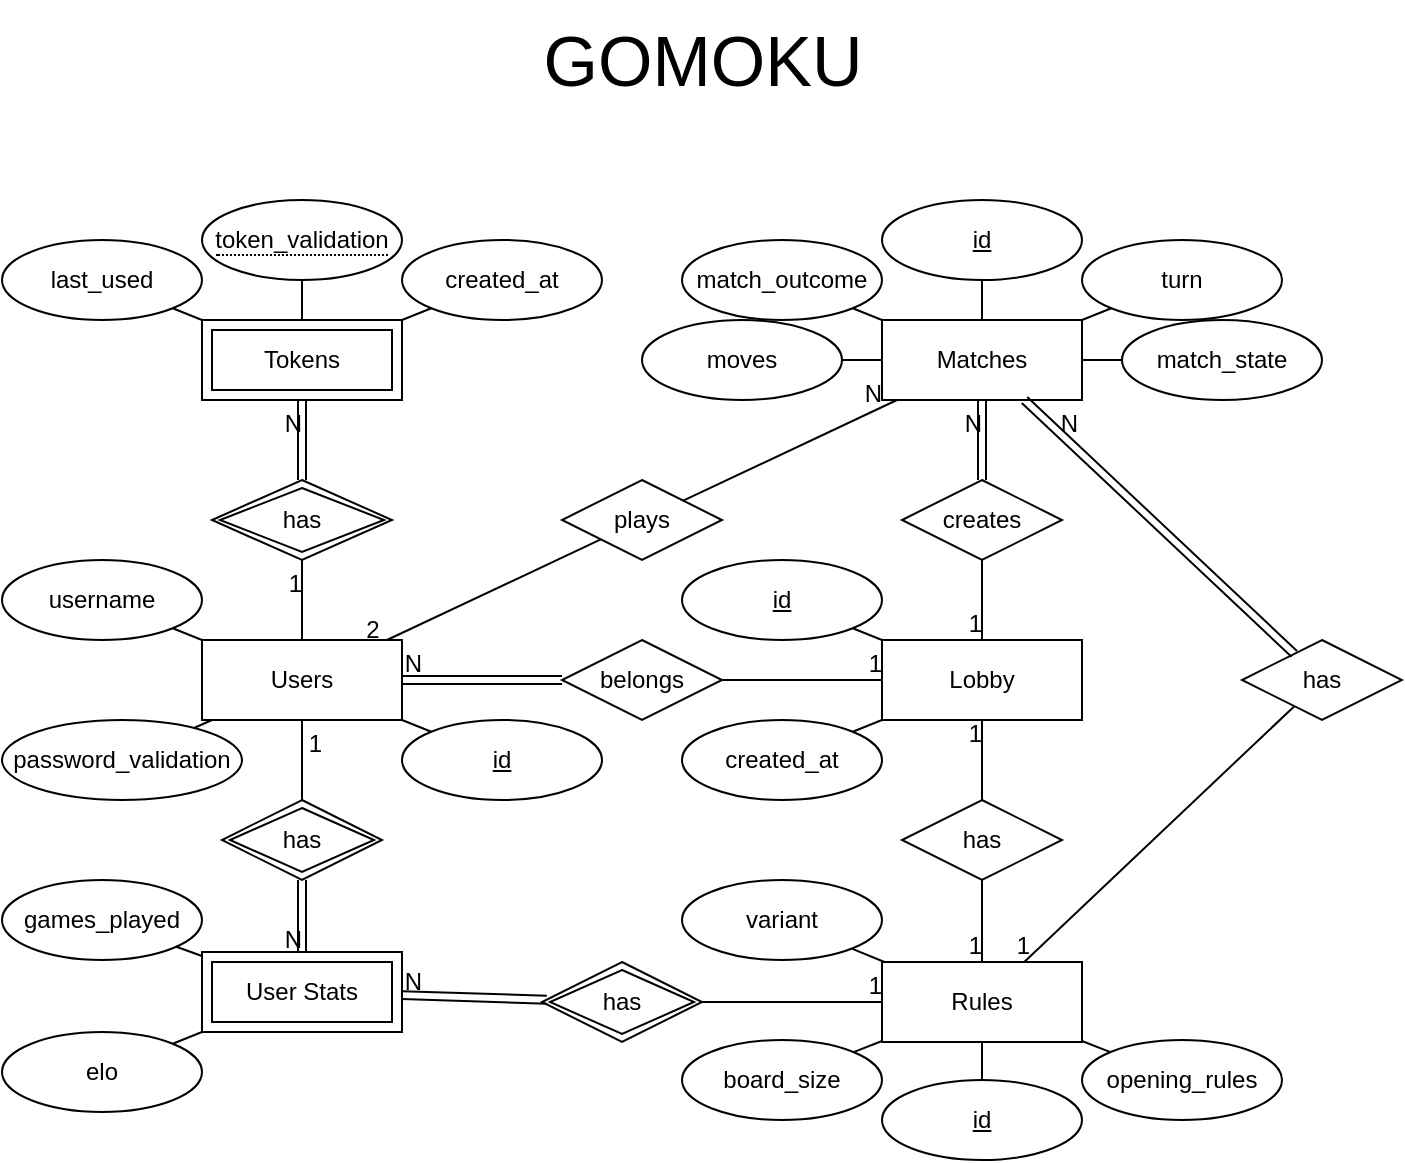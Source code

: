 <mxfile version="22.0.2" type="device" pages="2">
  <diagram name="diagram wo res" id="w9ihNUBb9Rjg-Ea71THt">
    <mxGraphModel dx="1418" dy="820" grid="1" gridSize="10" guides="1" tooltips="1" connect="1" arrows="1" fold="1" page="0" pageScale="1" pageWidth="827" pageHeight="1169" math="0" shadow="0">
      <root>
        <mxCell id="0" />
        <mxCell id="1" parent="0" />
        <mxCell id="57" value="GOMOKU" style="text;html=1;align=center;verticalAlign=middle;resizable=0;points=[];autosize=1;strokeColor=none;fillColor=none;fontSize=35;" parent="1" vertex="1">
          <mxGeometry x="390" y="150" width="180" height="60" as="geometry" />
        </mxCell>
        <mxCell id="85foAQPsOc1jnedpBErE-345" value="" style="group" parent="1" vertex="1" connectable="0">
          <mxGeometry x="130" y="250" width="700" height="480" as="geometry" />
        </mxCell>
        <mxCell id="yqkwtP5y6iGvj30xNfCS-2" value="Users" style="whiteSpace=wrap;html=1;align=center;container=0;" parent="85foAQPsOc1jnedpBErE-345" vertex="1">
          <mxGeometry x="100" y="220" width="100" height="40" as="geometry" />
        </mxCell>
        <mxCell id="yqkwtP5y6iGvj30xNfCS-3" value="username" style="ellipse;whiteSpace=wrap;html=1;align=center;container=0;" parent="85foAQPsOc1jnedpBErE-345" vertex="1">
          <mxGeometry y="180" width="100" height="40" as="geometry" />
        </mxCell>
        <mxCell id="yqkwtP5y6iGvj30xNfCS-4" value="id" style="ellipse;whiteSpace=wrap;html=1;align=center;fontStyle=4;container=0;" parent="85foAQPsOc1jnedpBErE-345" vertex="1">
          <mxGeometry x="200" y="260" width="100" height="40" as="geometry" />
        </mxCell>
        <mxCell id="yqkwtP5y6iGvj30xNfCS-15" value="" style="endArrow=none;html=1;rounded=0;" parent="85foAQPsOc1jnedpBErE-345" source="yqkwtP5y6iGvj30xNfCS-4" target="yqkwtP5y6iGvj30xNfCS-2" edge="1">
          <mxGeometry relative="1" as="geometry">
            <mxPoint x="-81" y="440" as="sourcePoint" />
            <mxPoint x="79" y="440" as="targetPoint" />
          </mxGeometry>
        </mxCell>
        <mxCell id="yqkwtP5y6iGvj30xNfCS-16" value="" style="endArrow=none;html=1;rounded=0;" parent="85foAQPsOc1jnedpBErE-345" source="yqkwtP5y6iGvj30xNfCS-3" target="yqkwtP5y6iGvj30xNfCS-2" edge="1">
          <mxGeometry relative="1" as="geometry">
            <mxPoint x="-81" y="440" as="sourcePoint" />
            <mxPoint x="79" y="440" as="targetPoint" />
          </mxGeometry>
        </mxCell>
        <mxCell id="yqkwtP5y6iGvj30xNfCS-19" value="elo" style="ellipse;whiteSpace=wrap;html=1;align=center;container=0;" parent="85foAQPsOc1jnedpBErE-345" vertex="1">
          <mxGeometry y="416" width="100" height="40" as="geometry" />
        </mxCell>
        <mxCell id="yqkwtP5y6iGvj30xNfCS-31" value="password_validation" style="ellipse;whiteSpace=wrap;html=1;align=center;container=0;" parent="85foAQPsOc1jnedpBErE-345" vertex="1">
          <mxGeometry y="260" width="120" height="40" as="geometry" />
        </mxCell>
        <mxCell id="4" value="match_outcome" style="ellipse;whiteSpace=wrap;html=1;align=center;container=0;" parent="85foAQPsOc1jnedpBErE-345" vertex="1">
          <mxGeometry x="340" y="20" width="100" height="40" as="geometry" />
        </mxCell>
        <mxCell id="5" value="" style="endArrow=none;html=1;rounded=0;" parent="85foAQPsOc1jnedpBErE-345" source="287" target="4" edge="1">
          <mxGeometry relative="1" as="geometry">
            <mxPoint x="440" y="60" as="sourcePoint" />
            <mxPoint x="597.5" y="395" as="targetPoint" />
          </mxGeometry>
        </mxCell>
        <mxCell id="19" value="created_at" style="ellipse;whiteSpace=wrap;html=1;align=center;container=0;" parent="85foAQPsOc1jnedpBErE-345" vertex="1">
          <mxGeometry x="200" y="20" width="100" height="40" as="geometry" />
        </mxCell>
        <mxCell id="20" value="last_used" style="ellipse;whiteSpace=wrap;html=1;align=center;container=0;" parent="85foAQPsOc1jnedpBErE-345" vertex="1">
          <mxGeometry y="20" width="100" height="40" as="geometry" />
        </mxCell>
        <mxCell id="21" value="" style="endArrow=none;html=1;rounded=0;" parent="85foAQPsOc1jnedpBErE-345" source="39" target="20" edge="1">
          <mxGeometry relative="1" as="geometry">
            <mxPoint x="-181.0" y="360.0" as="sourcePoint" />
            <mxPoint x="-1" y="290" as="targetPoint" />
          </mxGeometry>
        </mxCell>
        <mxCell id="22" value="" style="endArrow=none;html=1;rounded=0;" parent="85foAQPsOc1jnedpBErE-345" source="39" target="19" edge="1">
          <mxGeometry relative="1" as="geometry">
            <mxPoint x="-211.046" y="360.0" as="sourcePoint" />
            <mxPoint x="-1" y="290" as="targetPoint" />
          </mxGeometry>
        </mxCell>
        <mxCell id="38" value="has" style="shape=rhombus;double=1;perimeter=rhombusPerimeter;whiteSpace=wrap;html=1;align=center;container=0;" parent="85foAQPsOc1jnedpBErE-345" vertex="1">
          <mxGeometry x="105" y="140" width="90" height="40" as="geometry" />
        </mxCell>
        <mxCell id="39" value="Tokens" style="shape=ext;margin=3;double=1;whiteSpace=wrap;html=1;align=center;container=0;" parent="85foAQPsOc1jnedpBErE-345" vertex="1">
          <mxGeometry x="100" y="60" width="100" height="40" as="geometry" />
        </mxCell>
        <mxCell id="44" value="" style="endArrow=none;html=1;rounded=0;" parent="85foAQPsOc1jnedpBErE-345" source="38" target="yqkwtP5y6iGvj30xNfCS-2" edge="1">
          <mxGeometry relative="1" as="geometry">
            <mxPoint x="-261" y="310" as="sourcePoint" />
            <mxPoint x="-101" y="310" as="targetPoint" />
          </mxGeometry>
        </mxCell>
        <mxCell id="45" value="1" style="resizable=0;html=1;align=right;verticalAlign=bottom;container=0;" parent="44" connectable="0" vertex="1">
          <mxGeometry relative="1" as="geometry">
            <mxPoint as="offset" />
          </mxGeometry>
        </mxCell>
        <mxCell id="77" value="" style="endArrow=none;html=1;rounded=0;" parent="85foAQPsOc1jnedpBErE-345" source="yqkwtP5y6iGvj30xNfCS-19" target="178" edge="1">
          <mxGeometry width="50" height="50" relative="1" as="geometry">
            <mxPoint x="-30" y="470" as="sourcePoint" />
            <mxPoint x="20" y="420" as="targetPoint" />
          </mxGeometry>
        </mxCell>
        <mxCell id="101" value="turn" style="ellipse;whiteSpace=wrap;html=1;align=center;container=0;" parent="85foAQPsOc1jnedpBErE-345" vertex="1">
          <mxGeometry x="540" y="20" width="100" height="40" as="geometry" />
        </mxCell>
        <mxCell id="102" value="" style="endArrow=none;html=1;rounded=0;" parent="85foAQPsOc1jnedpBErE-345" source="287" target="101" edge="1">
          <mxGeometry relative="1" as="geometry">
            <mxPoint x="540" y="60" as="sourcePoint" />
            <mxPoint x="627.5" y="175" as="targetPoint" />
          </mxGeometry>
        </mxCell>
        <mxCell id="123" value="" style="shape=link;html=1;rounded=0;" parent="85foAQPsOc1jnedpBErE-345" source="38" target="39" edge="1">
          <mxGeometry relative="1" as="geometry">
            <mxPoint x="-10" y="280" as="sourcePoint" />
            <mxPoint x="150" y="280" as="targetPoint" />
          </mxGeometry>
        </mxCell>
        <mxCell id="124" value="N" style="resizable=0;html=1;align=right;verticalAlign=bottom;container=0;" parent="123" connectable="0" vertex="1">
          <mxGeometry relative="1" as="geometry">
            <mxPoint as="offset" />
          </mxGeometry>
        </mxCell>
        <mxCell id="130" value="Rules" style="whiteSpace=wrap;html=1;align=center;container=0;" parent="85foAQPsOc1jnedpBErE-345" vertex="1">
          <mxGeometry x="440" y="381" width="100" height="40" as="geometry" />
        </mxCell>
        <mxCell id="161" value="board_size" style="ellipse;whiteSpace=wrap;html=1;align=center;container=0;" parent="85foAQPsOc1jnedpBErE-345" vertex="1">
          <mxGeometry x="340" y="420" width="100" height="40" as="geometry" />
        </mxCell>
        <mxCell id="116" value="" style="endArrow=none;html=1;rounded=0;" parent="85foAQPsOc1jnedpBErE-345" source="130" target="161" edge="1">
          <mxGeometry relative="1" as="geometry">
            <mxPoint x="717.5" y="254.924" as="sourcePoint" />
            <mxPoint x="830.0" y="205.0" as="targetPoint" />
          </mxGeometry>
        </mxCell>
        <mxCell id="162" value="opening_rules" style="ellipse;whiteSpace=wrap;html=1;align=center;container=0;" parent="85foAQPsOc1jnedpBErE-345" vertex="1">
          <mxGeometry x="540" y="420" width="100" height="40" as="geometry" />
        </mxCell>
        <mxCell id="108" value="" style="endArrow=none;html=1;rounded=0;" parent="85foAQPsOc1jnedpBErE-345" source="130" target="162" edge="1">
          <mxGeometry relative="1" as="geometry">
            <mxPoint x="767.5" y="255.0" as="sourcePoint" />
            <mxPoint x="830.0" y="285.0" as="targetPoint" />
          </mxGeometry>
        </mxCell>
        <mxCell id="163" value="variant" style="ellipse;whiteSpace=wrap;html=1;align=center;container=0;" parent="85foAQPsOc1jnedpBErE-345" vertex="1">
          <mxGeometry x="340" y="340" width="100" height="40" as="geometry" />
        </mxCell>
        <mxCell id="119" value="" style="endArrow=none;html=1;rounded=0;" parent="85foAQPsOc1jnedpBErE-345" source="130" target="163" edge="1">
          <mxGeometry relative="1" as="geometry">
            <mxPoint x="817.5" y="255.0" as="sourcePoint" />
            <mxPoint x="900.0" y="245.0" as="targetPoint" />
          </mxGeometry>
        </mxCell>
        <mxCell id="177" value="&lt;span style=&quot;border-bottom: 1px dotted&quot;&gt;token_validation&lt;/span&gt;" style="ellipse;whiteSpace=wrap;html=1;align=center;container=0;" parent="85foAQPsOc1jnedpBErE-345" vertex="1">
          <mxGeometry x="100" width="100" height="40" as="geometry" />
        </mxCell>
        <mxCell id="yqkwtP5y6iGvj30xNfCS-44" value="" style="endArrow=none;html=1;rounded=0;" parent="85foAQPsOc1jnedpBErE-345" source="39" target="177" edge="1">
          <mxGeometry relative="1" as="geometry">
            <mxPoint x="-231.0" y="340.0" as="sourcePoint" />
            <mxPoint x="-250.0" y="400.0" as="targetPoint" />
          </mxGeometry>
        </mxCell>
        <mxCell id="178" value="User Stats" style="shape=ext;margin=3;double=1;whiteSpace=wrap;html=1;align=center;container=0;" parent="85foAQPsOc1jnedpBErE-345" vertex="1">
          <mxGeometry x="100" y="376" width="100" height="40" as="geometry" />
        </mxCell>
        <mxCell id="184" value="has" style="shape=rhombus;double=1;perimeter=rhombusPerimeter;whiteSpace=wrap;html=1;align=center;container=0;" parent="85foAQPsOc1jnedpBErE-345" vertex="1">
          <mxGeometry x="270" y="381" width="80" height="40" as="geometry" />
        </mxCell>
        <mxCell id="186" value="has" style="shape=rhombus;double=1;perimeter=rhombusPerimeter;whiteSpace=wrap;html=1;align=center;container=0;" parent="85foAQPsOc1jnedpBErE-345" vertex="1">
          <mxGeometry x="110" y="300" width="80" height="40" as="geometry" />
        </mxCell>
        <mxCell id="187" value="" style="endArrow=none;html=1;rounded=0;" parent="85foAQPsOc1jnedpBErE-345" source="186" target="yqkwtP5y6iGvj30xNfCS-2" edge="1">
          <mxGeometry relative="1" as="geometry">
            <mxPoint x="150" y="195" as="sourcePoint" />
            <mxPoint x="310" y="195" as="targetPoint" />
          </mxGeometry>
        </mxCell>
        <mxCell id="188" value="1" style="resizable=0;html=1;align=right;verticalAlign=bottom;container=0;" parent="187" connectable="0" vertex="1">
          <mxGeometry relative="1" as="geometry">
            <mxPoint x="10" as="offset" />
          </mxGeometry>
        </mxCell>
        <mxCell id="189" value="" style="shape=link;html=1;rounded=0;" parent="85foAQPsOc1jnedpBErE-345" source="186" target="178" edge="1">
          <mxGeometry relative="1" as="geometry">
            <mxPoint x="150" y="195" as="sourcePoint" />
            <mxPoint x="310" y="195" as="targetPoint" />
          </mxGeometry>
        </mxCell>
        <mxCell id="190" value="N" style="resizable=0;html=1;align=right;verticalAlign=bottom;container=0;" parent="189" connectable="0" vertex="1">
          <mxGeometry relative="1" as="geometry">
            <mxPoint y="20" as="offset" />
          </mxGeometry>
        </mxCell>
        <mxCell id="194" value="" style="endArrow=none;html=1;rounded=0;" parent="85foAQPsOc1jnedpBErE-345" source="288" target="130" edge="1">
          <mxGeometry relative="1" as="geometry">
            <mxPoint x="490" y="180" as="sourcePoint" />
            <mxPoint x="310" y="175" as="targetPoint" />
          </mxGeometry>
        </mxCell>
        <mxCell id="195" value="1" style="resizable=0;html=1;align=right;verticalAlign=bottom;container=0;" parent="194" connectable="0" vertex="1">
          <mxGeometry relative="1" as="geometry">
            <mxPoint x="-64" y="64" as="offset" />
          </mxGeometry>
        </mxCell>
        <mxCell id="127" value="" style="endArrow=none;html=1;rounded=0;" parent="85foAQPsOc1jnedpBErE-345" source="184" target="130" edge="1">
          <mxGeometry relative="1" as="geometry">
            <mxPoint x="700" y="245.0" as="sourcePoint" />
            <mxPoint x="487.5" y="345.0" as="targetPoint" />
          </mxGeometry>
        </mxCell>
        <mxCell id="128" value="1" style="resizable=0;html=1;align=right;verticalAlign=bottom;container=0;" parent="127" connectable="0" vertex="1">
          <mxGeometry relative="1" as="geometry">
            <mxPoint x="45" as="offset" />
          </mxGeometry>
        </mxCell>
        <mxCell id="207" value="" style="shape=link;html=1;rounded=0;" parent="85foAQPsOc1jnedpBErE-345" source="184" target="178" edge="1">
          <mxGeometry relative="1" as="geometry">
            <mxPoint x="310" y="410" as="sourcePoint" />
            <mxPoint x="170" y="545" as="targetPoint" />
          </mxGeometry>
        </mxCell>
        <mxCell id="208" value="N" style="resizable=0;html=1;align=right;verticalAlign=bottom;container=0;" parent="207" connectable="0" vertex="1">
          <mxGeometry relative="1" as="geometry">
            <mxPoint x="-26" y="1" as="offset" />
          </mxGeometry>
        </mxCell>
        <mxCell id="209" value="id" style="ellipse;whiteSpace=wrap;html=1;align=center;fontStyle=4;container=0;" parent="85foAQPsOc1jnedpBErE-345" vertex="1">
          <mxGeometry x="440" y="440" width="100" height="40" as="geometry" />
        </mxCell>
        <mxCell id="210" value="" style="endArrow=none;html=1;rounded=0;" parent="85foAQPsOc1jnedpBErE-345" source="130" target="209" edge="1">
          <mxGeometry relative="1" as="geometry">
            <mxPoint x="120" y="165" as="sourcePoint" />
            <mxPoint x="280" y="165" as="targetPoint" />
          </mxGeometry>
        </mxCell>
        <mxCell id="242" value="match_state" style="ellipse;whiteSpace=wrap;html=1;align=center;container=0;" parent="85foAQPsOc1jnedpBErE-345" vertex="1">
          <mxGeometry x="560" y="60" width="100" height="40" as="geometry" />
        </mxCell>
        <mxCell id="243" value="" style="endArrow=none;html=1;rounded=0;" parent="85foAQPsOc1jnedpBErE-345" source="287" target="242" edge="1">
          <mxGeometry relative="1" as="geometry">
            <mxPoint x="540" y="80" as="sourcePoint" />
            <mxPoint x="320" y="135" as="targetPoint" />
          </mxGeometry>
        </mxCell>
        <mxCell id="244" value="" style="endArrow=none;html=1;rounded=0;" parent="85foAQPsOc1jnedpBErE-345" source="yqkwtP5y6iGvj30xNfCS-2" target="yqkwtP5y6iGvj30xNfCS-31" edge="1">
          <mxGeometry relative="1" as="geometry">
            <mxPoint x="-30" y="100" as="sourcePoint" />
            <mxPoint x="130" y="100" as="targetPoint" />
          </mxGeometry>
        </mxCell>
        <mxCell id="9" value="games_played" style="ellipse;whiteSpace=wrap;html=1;align=center;container=0;" parent="85foAQPsOc1jnedpBErE-345" vertex="1">
          <mxGeometry y="340" width="100" height="40" as="geometry" />
        </mxCell>
        <mxCell id="76" value="" style="endArrow=none;html=1;rounded=0;" parent="85foAQPsOc1jnedpBErE-345" source="178" target="9" edge="1">
          <mxGeometry width="50" height="50" relative="1" as="geometry">
            <mxPoint x="-30" y="470" as="sourcePoint" />
            <mxPoint x="20" y="420" as="targetPoint" />
          </mxGeometry>
        </mxCell>
        <mxCell id="287" value="Matches" style="whiteSpace=wrap;html=1;align=center;container=0;" parent="85foAQPsOc1jnedpBErE-345" vertex="1">
          <mxGeometry x="440" y="60" width="100" height="40" as="geometry" />
        </mxCell>
        <mxCell id="288" value="has" style="shape=rhombus;perimeter=rhombusPerimeter;whiteSpace=wrap;html=1;align=center;container=0;" parent="85foAQPsOc1jnedpBErE-345" vertex="1">
          <mxGeometry x="620" y="220" width="80" height="40" as="geometry" />
        </mxCell>
        <mxCell id="297" value="Lobby" style="whiteSpace=wrap;html=1;align=center;container=0;" parent="85foAQPsOc1jnedpBErE-345" vertex="1">
          <mxGeometry x="440" y="220" width="100" height="40" as="geometry" />
        </mxCell>
        <mxCell id="298" value="id" style="ellipse;whiteSpace=wrap;html=1;align=center;fontStyle=4;container=0;" parent="85foAQPsOc1jnedpBErE-345" vertex="1">
          <mxGeometry x="340" y="180" width="100" height="40" as="geometry" />
        </mxCell>
        <mxCell id="299" value="" style="endArrow=none;html=1;rounded=0;" parent="85foAQPsOc1jnedpBErE-345" source="297" target="298" edge="1">
          <mxGeometry width="50" height="50" relative="1" as="geometry">
            <mxPoint x="100" y="240" as="sourcePoint" />
            <mxPoint x="150" y="190" as="targetPoint" />
          </mxGeometry>
        </mxCell>
        <mxCell id="300" value="created_at" style="ellipse;whiteSpace=wrap;html=1;align=center;container=0;" parent="85foAQPsOc1jnedpBErE-345" vertex="1">
          <mxGeometry x="340" y="260" width="100" height="40" as="geometry" />
        </mxCell>
        <mxCell id="301" value="" style="endArrow=none;html=1;rounded=0;" parent="85foAQPsOc1jnedpBErE-345" source="300" target="297" edge="1">
          <mxGeometry width="50" height="50" relative="1" as="geometry">
            <mxPoint x="100" y="240" as="sourcePoint" />
            <mxPoint x="150" y="190" as="targetPoint" />
          </mxGeometry>
        </mxCell>
        <mxCell id="303" value="belongs" style="shape=rhombus;perimeter=rhombusPerimeter;whiteSpace=wrap;html=1;align=center;container=0;" parent="85foAQPsOc1jnedpBErE-345" vertex="1">
          <mxGeometry x="280" y="220" width="80" height="40" as="geometry" />
        </mxCell>
        <mxCell id="306" value="has" style="shape=rhombus;perimeter=rhombusPerimeter;whiteSpace=wrap;html=1;align=center;container=0;" parent="85foAQPsOc1jnedpBErE-345" vertex="1">
          <mxGeometry x="450" y="300" width="80" height="40" as="geometry" />
        </mxCell>
        <mxCell id="309" value="creates" style="shape=rhombus;perimeter=rhombusPerimeter;whiteSpace=wrap;html=1;align=center;container=0;" parent="85foAQPsOc1jnedpBErE-345" vertex="1">
          <mxGeometry x="450" y="140" width="80" height="40" as="geometry" />
        </mxCell>
        <mxCell id="314" value="" style="shape=link;html=1;rounded=0;" parent="85foAQPsOc1jnedpBErE-345" source="288" target="287" edge="1">
          <mxGeometry relative="1" as="geometry">
            <mxPoint x="120" y="220" as="sourcePoint" />
            <mxPoint x="280" y="220" as="targetPoint" />
          </mxGeometry>
        </mxCell>
        <mxCell id="315" value="N" style="resizable=0;html=1;align=right;verticalAlign=bottom;" parent="314" connectable="0" vertex="1">
          <mxGeometry x="1" relative="1" as="geometry">
            <mxPoint x="27" y="20" as="offset" />
          </mxGeometry>
        </mxCell>
        <mxCell id="316" value="" style="shape=link;html=1;rounded=0;" parent="85foAQPsOc1jnedpBErE-345" source="303" target="yqkwtP5y6iGvj30xNfCS-2" edge="1">
          <mxGeometry relative="1" as="geometry">
            <mxPoint x="120" y="220" as="sourcePoint" />
            <mxPoint x="270" y="180" as="targetPoint" />
          </mxGeometry>
        </mxCell>
        <mxCell id="317" value="N" style="resizable=0;html=1;align=right;verticalAlign=bottom;" parent="316" connectable="0" vertex="1">
          <mxGeometry x="1" relative="1" as="geometry">
            <mxPoint x="10" as="offset" />
          </mxGeometry>
        </mxCell>
        <mxCell id="318" value="" style="endArrow=none;html=1;rounded=0;" parent="85foAQPsOc1jnedpBErE-345" source="303" target="297" edge="1">
          <mxGeometry relative="1" as="geometry">
            <mxPoint x="120" y="220" as="sourcePoint" />
            <mxPoint x="280" y="220" as="targetPoint" />
          </mxGeometry>
        </mxCell>
        <mxCell id="319" value="1" style="resizable=0;html=1;align=right;verticalAlign=bottom;" parent="318" connectable="0" vertex="1">
          <mxGeometry x="1" relative="1" as="geometry" />
        </mxCell>
        <mxCell id="320" value="" style="endArrow=none;html=1;rounded=0;" parent="85foAQPsOc1jnedpBErE-345" source="306" target="297" edge="1">
          <mxGeometry relative="1" as="geometry">
            <mxPoint x="120" y="220" as="sourcePoint" />
            <mxPoint x="280" y="220" as="targetPoint" />
          </mxGeometry>
        </mxCell>
        <mxCell id="321" value="1" style="resizable=0;html=1;align=right;verticalAlign=bottom;" parent="320" connectable="0" vertex="1">
          <mxGeometry x="1" relative="1" as="geometry">
            <mxPoint y="15" as="offset" />
          </mxGeometry>
        </mxCell>
        <mxCell id="322" value="" style="endArrow=none;html=1;rounded=0;" parent="85foAQPsOc1jnedpBErE-345" source="306" target="130" edge="1">
          <mxGeometry relative="1" as="geometry">
            <mxPoint x="120" y="220" as="sourcePoint" />
            <mxPoint x="280" y="220" as="targetPoint" />
          </mxGeometry>
        </mxCell>
        <mxCell id="323" value="1" style="resizable=0;html=1;align=right;verticalAlign=bottom;" parent="322" connectable="0" vertex="1">
          <mxGeometry x="1" relative="1" as="geometry" />
        </mxCell>
        <mxCell id="324" value="" style="endArrow=none;html=1;rounded=0;" parent="85foAQPsOc1jnedpBErE-345" source="309" target="297" edge="1">
          <mxGeometry relative="1" as="geometry">
            <mxPoint x="120" y="220" as="sourcePoint" />
            <mxPoint x="280" y="220" as="targetPoint" />
          </mxGeometry>
        </mxCell>
        <mxCell id="325" value="1" style="resizable=0;html=1;align=right;verticalAlign=bottom;" parent="324" connectable="0" vertex="1">
          <mxGeometry x="1" relative="1" as="geometry" />
        </mxCell>
        <mxCell id="326" value="" style="shape=link;html=1;rounded=0;" parent="85foAQPsOc1jnedpBErE-345" source="309" target="287" edge="1">
          <mxGeometry relative="1" as="geometry">
            <mxPoint x="120" y="220" as="sourcePoint" />
            <mxPoint x="280" y="220" as="targetPoint" />
          </mxGeometry>
        </mxCell>
        <mxCell id="327" value="N" style="resizable=0;html=1;align=right;verticalAlign=bottom;" parent="326" connectable="0" vertex="1">
          <mxGeometry x="1" relative="1" as="geometry">
            <mxPoint y="20" as="offset" />
          </mxGeometry>
        </mxCell>
        <mxCell id="329" value="moves" style="ellipse;whiteSpace=wrap;html=1;align=center;" parent="85foAQPsOc1jnedpBErE-345" vertex="1">
          <mxGeometry x="320" y="60" width="100" height="40" as="geometry" />
        </mxCell>
        <mxCell id="330" value="id" style="ellipse;whiteSpace=wrap;html=1;align=center;fontStyle=4;" parent="85foAQPsOc1jnedpBErE-345" vertex="1">
          <mxGeometry x="440" width="100" height="40" as="geometry" />
        </mxCell>
        <mxCell id="331" value="plays" style="shape=rhombus;perimeter=rhombusPerimeter;whiteSpace=wrap;html=1;align=center;" parent="85foAQPsOc1jnedpBErE-345" vertex="1">
          <mxGeometry x="280" y="140" width="80" height="40" as="geometry" />
        </mxCell>
        <mxCell id="yqkwtP5y6iGvj30xNfCS-12" value="" style="endArrow=none;html=1;rounded=0;" parent="85foAQPsOc1jnedpBErE-345" source="330" target="287" edge="1">
          <mxGeometry relative="1" as="geometry">
            <mxPoint x="490" y="30" as="sourcePoint" />
            <mxPoint x="490" y="60" as="targetPoint" />
          </mxGeometry>
        </mxCell>
        <mxCell id="334" value="" style="endArrow=none;html=1;rounded=0;" parent="85foAQPsOc1jnedpBErE-345" source="329" target="287" edge="1">
          <mxGeometry relative="1" as="geometry">
            <mxPoint x="170" y="200" as="sourcePoint" />
            <mxPoint x="330" y="200" as="targetPoint" />
          </mxGeometry>
        </mxCell>
        <mxCell id="335" value="" style="endArrow=none;html=1;rounded=0;" parent="85foAQPsOc1jnedpBErE-345" source="331" target="287" edge="1">
          <mxGeometry relative="1" as="geometry">
            <mxPoint x="170" y="250" as="sourcePoint" />
            <mxPoint x="330" y="250" as="targetPoint" />
          </mxGeometry>
        </mxCell>
        <mxCell id="336" value="N" style="resizable=0;html=1;align=right;verticalAlign=bottom;" parent="335" connectable="0" vertex="1">
          <mxGeometry x="1" relative="1" as="geometry">
            <mxPoint x="-7" y="5" as="offset" />
          </mxGeometry>
        </mxCell>
        <mxCell id="337" value="" style="endArrow=none;html=1;rounded=0;" parent="85foAQPsOc1jnedpBErE-345" source="yqkwtP5y6iGvj30xNfCS-2" target="331" edge="1">
          <mxGeometry relative="1" as="geometry">
            <mxPoint x="170" y="250" as="sourcePoint" />
            <mxPoint x="330" y="250" as="targetPoint" />
          </mxGeometry>
        </mxCell>
        <mxCell id="338" value="2" style="text;html=1;align=center;verticalAlign=middle;resizable=0;points=[];autosize=1;strokeColor=none;fillColor=none;" parent="85foAQPsOc1jnedpBErE-345" vertex="1">
          <mxGeometry x="170" y="200" width="30" height="30" as="geometry" />
        </mxCell>
      </root>
    </mxGraphModel>
  </diagram>
  <diagram id="ZkWVsivCgGSlaRpEIkhv" name="diagram">
    <mxGraphModel dx="1418" dy="820" grid="1" gridSize="10" guides="1" tooltips="1" connect="1" arrows="1" fold="1" page="0" pageScale="1" pageWidth="827" pageHeight="1169" math="0" shadow="0">
      <root>
        <mxCell id="0" />
        <mxCell id="1" parent="0" />
        <mxCell id="fQonCBYiOLAtVd0LjZu8-1" value="Restrictions" style="swimlane;fontStyle=0;childLayout=stackLayout;horizontal=1;startSize=26;horizontalStack=0;resizeParent=1;resizeParentMax=0;resizeLast=0;collapsible=1;marginBottom=0;align=center;fontSize=14;" vertex="1" parent="1">
          <mxGeometry x="720" y="394" width="320" height="176" as="geometry" />
        </mxCell>
        <mxCell id="fQonCBYiOLAtVd0LjZu8-2" value="R1: Must be unique" style="text;strokeColor=none;fillColor=none;spacingLeft=4;spacingRight=4;overflow=hidden;rotatable=0;points=[[0,0.5],[1,0.5]];portConstraint=eastwest;fontSize=12;" vertex="1" parent="fQonCBYiOLAtVd0LjZu8-1">
          <mxGeometry y="26" width="320" height="30" as="geometry" />
        </mxCell>
        <mxCell id="fQonCBYiOLAtVd0LjZu8-3" value="R2 : create_date must be older than last used" style="text;strokeColor=none;fillColor=none;spacingLeft=4;spacingRight=4;overflow=hidden;rotatable=0;points=[[0,0.5],[1,0.5]];portConstraint=eastwest;fontSize=12;" vertex="1" parent="fQonCBYiOLAtVd0LjZu8-1">
          <mxGeometry y="56" width="320" height="30" as="geometry" />
        </mxCell>
        <mxCell id="fQonCBYiOLAtVd0LjZu8-4" value="R3: It can only be: black_won, white_won, draw or none if the match its not yet finished" style="text;strokeColor=none;fillColor=none;spacingLeft=4;spacingRight=4;overflow=hidden;rotatable=0;points=[[0,0.5],[1,0.5]];portConstraint=eastwest;fontSize=12;whiteSpace=wrap;" vertex="1" parent="fQonCBYiOLAtVd0LjZu8-1">
          <mxGeometry y="86" width="320" height="30" as="geometry" />
        </mxCell>
        <mxCell id="fQonCBYiOLAtVd0LjZu8-5" value="R4: It can only be: ongoing, finished" style="text;strokeColor=none;fillColor=none;spacingLeft=4;spacingRight=4;overflow=hidden;rotatable=0;points=[[0,0.5],[1,0.5]];portConstraint=eastwest;fontSize=12;" vertex="1" parent="fQonCBYiOLAtVd0LjZu8-1">
          <mxGeometry y="116" width="320" height="30" as="geometry" />
        </mxCell>
        <mxCell id="fQonCBYiOLAtVd0LjZu8-6" value="R5: Board size its only 15 or 19" style="text;strokeColor=none;fillColor=none;spacingLeft=4;spacingRight=4;overflow=hidden;rotatable=0;points=[[0,0.5],[1,0.5]];portConstraint=eastwest;fontSize=12;" vertex="1" parent="fQonCBYiOLAtVd0LjZu8-1">
          <mxGeometry y="146" width="320" height="30" as="geometry" />
        </mxCell>
        <mxCell id="_GkZHtUso-1NL_-Ys8Fe-1" value="GOMOKU" style="text;html=1;align=center;verticalAlign=middle;resizable=0;points=[];autosize=1;strokeColor=none;fillColor=none;fontSize=35;" vertex="1" parent="1">
          <mxGeometry x="430" width="180" height="60" as="geometry" />
        </mxCell>
        <mxCell id="_GkZHtUso-1NL_-Ys8Fe-2" value="" style="group" vertex="1" connectable="0" parent="1">
          <mxGeometry y="90" width="700" height="480" as="geometry" />
        </mxCell>
        <mxCell id="_GkZHtUso-1NL_-Ys8Fe-3" value="Users" style="whiteSpace=wrap;html=1;align=center;container=0;" vertex="1" parent="_GkZHtUso-1NL_-Ys8Fe-2">
          <mxGeometry x="100" y="220" width="100" height="40" as="geometry" />
        </mxCell>
        <mxCell id="_GkZHtUso-1NL_-Ys8Fe-4" value="username" style="ellipse;whiteSpace=wrap;html=1;align=center;container=0;" vertex="1" parent="_GkZHtUso-1NL_-Ys8Fe-2">
          <mxGeometry y="180" width="100" height="40" as="geometry" />
        </mxCell>
        <mxCell id="_GkZHtUso-1NL_-Ys8Fe-5" value="id" style="ellipse;whiteSpace=wrap;html=1;align=center;fontStyle=4;container=0;" vertex="1" parent="_GkZHtUso-1NL_-Ys8Fe-2">
          <mxGeometry x="200" y="260" width="100" height="40" as="geometry" />
        </mxCell>
        <mxCell id="_GkZHtUso-1NL_-Ys8Fe-6" value="" style="endArrow=none;html=1;rounded=0;" edge="1" parent="_GkZHtUso-1NL_-Ys8Fe-2" source="_GkZHtUso-1NL_-Ys8Fe-5" target="_GkZHtUso-1NL_-Ys8Fe-3">
          <mxGeometry relative="1" as="geometry">
            <mxPoint x="-81" y="440" as="sourcePoint" />
            <mxPoint x="79" y="440" as="targetPoint" />
          </mxGeometry>
        </mxCell>
        <mxCell id="_GkZHtUso-1NL_-Ys8Fe-7" value="" style="endArrow=none;html=1;rounded=0;" edge="1" parent="_GkZHtUso-1NL_-Ys8Fe-2" source="_GkZHtUso-1NL_-Ys8Fe-4" target="_GkZHtUso-1NL_-Ys8Fe-3">
          <mxGeometry relative="1" as="geometry">
            <mxPoint x="-81" y="440" as="sourcePoint" />
            <mxPoint x="79" y="440" as="targetPoint" />
          </mxGeometry>
        </mxCell>
        <mxCell id="_GkZHtUso-1NL_-Ys8Fe-8" value="elo" style="ellipse;whiteSpace=wrap;html=1;align=center;container=0;" vertex="1" parent="_GkZHtUso-1NL_-Ys8Fe-2">
          <mxGeometry y="416" width="100" height="40" as="geometry" />
        </mxCell>
        <mxCell id="_GkZHtUso-1NL_-Ys8Fe-9" value="password_validation" style="ellipse;whiteSpace=wrap;html=1;align=center;container=0;" vertex="1" parent="_GkZHtUso-1NL_-Ys8Fe-2">
          <mxGeometry y="260" width="120" height="40" as="geometry" />
        </mxCell>
        <mxCell id="_GkZHtUso-1NL_-Ys8Fe-10" value="match_outcome" style="ellipse;whiteSpace=wrap;html=1;align=center;container=0;" vertex="1" parent="_GkZHtUso-1NL_-Ys8Fe-2">
          <mxGeometry x="340" y="20" width="100" height="40" as="geometry" />
        </mxCell>
        <mxCell id="_GkZHtUso-1NL_-Ys8Fe-11" value="" style="endArrow=none;html=1;rounded=0;" edge="1" parent="_GkZHtUso-1NL_-Ys8Fe-2" source="_GkZHtUso-1NL_-Ys8Fe-60" target="_GkZHtUso-1NL_-Ys8Fe-10">
          <mxGeometry relative="1" as="geometry">
            <mxPoint x="440" y="60" as="sourcePoint" />
            <mxPoint x="597.5" y="395" as="targetPoint" />
          </mxGeometry>
        </mxCell>
        <mxCell id="_GkZHtUso-1NL_-Ys8Fe-12" value="created_at" style="ellipse;whiteSpace=wrap;html=1;align=center;container=0;" vertex="1" parent="_GkZHtUso-1NL_-Ys8Fe-2">
          <mxGeometry x="200" y="20" width="100" height="40" as="geometry" />
        </mxCell>
        <mxCell id="_GkZHtUso-1NL_-Ys8Fe-13" value="last_used" style="ellipse;whiteSpace=wrap;html=1;align=center;container=0;" vertex="1" parent="_GkZHtUso-1NL_-Ys8Fe-2">
          <mxGeometry y="20" width="100" height="40" as="geometry" />
        </mxCell>
        <mxCell id="_GkZHtUso-1NL_-Ys8Fe-14" value="" style="endArrow=none;html=1;rounded=0;" edge="1" parent="_GkZHtUso-1NL_-Ys8Fe-2" source="_GkZHtUso-1NL_-Ys8Fe-17" target="_GkZHtUso-1NL_-Ys8Fe-13">
          <mxGeometry relative="1" as="geometry">
            <mxPoint x="-181.0" y="360.0" as="sourcePoint" />
            <mxPoint x="-1" y="290" as="targetPoint" />
          </mxGeometry>
        </mxCell>
        <mxCell id="_GkZHtUso-1NL_-Ys8Fe-15" value="" style="endArrow=none;html=1;rounded=0;" edge="1" parent="_GkZHtUso-1NL_-Ys8Fe-2" source="_GkZHtUso-1NL_-Ys8Fe-17" target="_GkZHtUso-1NL_-Ys8Fe-12">
          <mxGeometry relative="1" as="geometry">
            <mxPoint x="-211.046" y="360.0" as="sourcePoint" />
            <mxPoint x="-1" y="290" as="targetPoint" />
          </mxGeometry>
        </mxCell>
        <mxCell id="_GkZHtUso-1NL_-Ys8Fe-16" value="has" style="shape=rhombus;double=1;perimeter=rhombusPerimeter;whiteSpace=wrap;html=1;align=center;container=0;" vertex="1" parent="_GkZHtUso-1NL_-Ys8Fe-2">
          <mxGeometry x="105" y="140" width="90" height="40" as="geometry" />
        </mxCell>
        <mxCell id="_GkZHtUso-1NL_-Ys8Fe-17" value="Tokens" style="shape=ext;margin=3;double=1;whiteSpace=wrap;html=1;align=center;container=0;" vertex="1" parent="_GkZHtUso-1NL_-Ys8Fe-2">
          <mxGeometry x="100" y="60" width="100" height="40" as="geometry" />
        </mxCell>
        <mxCell id="_GkZHtUso-1NL_-Ys8Fe-18" value="" style="endArrow=none;html=1;rounded=0;" edge="1" parent="_GkZHtUso-1NL_-Ys8Fe-2" source="_GkZHtUso-1NL_-Ys8Fe-16" target="_GkZHtUso-1NL_-Ys8Fe-3">
          <mxGeometry relative="1" as="geometry">
            <mxPoint x="-261" y="310" as="sourcePoint" />
            <mxPoint x="-101" y="310" as="targetPoint" />
          </mxGeometry>
        </mxCell>
        <mxCell id="_GkZHtUso-1NL_-Ys8Fe-19" value="1" style="resizable=0;html=1;align=right;verticalAlign=bottom;container=0;" connectable="0" vertex="1" parent="_GkZHtUso-1NL_-Ys8Fe-18">
          <mxGeometry relative="1" as="geometry">
            <mxPoint as="offset" />
          </mxGeometry>
        </mxCell>
        <mxCell id="_GkZHtUso-1NL_-Ys8Fe-20" value="" style="endArrow=none;html=1;rounded=0;" edge="1" parent="_GkZHtUso-1NL_-Ys8Fe-2" source="_GkZHtUso-1NL_-Ys8Fe-8" target="_GkZHtUso-1NL_-Ys8Fe-34">
          <mxGeometry width="50" height="50" relative="1" as="geometry">
            <mxPoint x="-30" y="470" as="sourcePoint" />
            <mxPoint x="20" y="420" as="targetPoint" />
          </mxGeometry>
        </mxCell>
        <mxCell id="_GkZHtUso-1NL_-Ys8Fe-21" value="turn" style="ellipse;whiteSpace=wrap;html=1;align=center;container=0;" vertex="1" parent="_GkZHtUso-1NL_-Ys8Fe-2">
          <mxGeometry x="540" y="20" width="100" height="40" as="geometry" />
        </mxCell>
        <mxCell id="_GkZHtUso-1NL_-Ys8Fe-22" value="" style="endArrow=none;html=1;rounded=0;" edge="1" parent="_GkZHtUso-1NL_-Ys8Fe-2" source="_GkZHtUso-1NL_-Ys8Fe-60" target="_GkZHtUso-1NL_-Ys8Fe-21">
          <mxGeometry relative="1" as="geometry">
            <mxPoint x="540" y="60" as="sourcePoint" />
            <mxPoint x="627.5" y="175" as="targetPoint" />
          </mxGeometry>
        </mxCell>
        <mxCell id="_GkZHtUso-1NL_-Ys8Fe-23" value="" style="shape=link;html=1;rounded=0;" edge="1" parent="_GkZHtUso-1NL_-Ys8Fe-2" source="_GkZHtUso-1NL_-Ys8Fe-16" target="_GkZHtUso-1NL_-Ys8Fe-17">
          <mxGeometry relative="1" as="geometry">
            <mxPoint x="-10" y="280" as="sourcePoint" />
            <mxPoint x="150" y="280" as="targetPoint" />
          </mxGeometry>
        </mxCell>
        <mxCell id="_GkZHtUso-1NL_-Ys8Fe-24" value="N" style="resizable=0;html=1;align=right;verticalAlign=bottom;container=0;" connectable="0" vertex="1" parent="_GkZHtUso-1NL_-Ys8Fe-23">
          <mxGeometry relative="1" as="geometry">
            <mxPoint x="-25" as="offset" />
          </mxGeometry>
        </mxCell>
        <mxCell id="_GkZHtUso-1NL_-Ys8Fe-25" value="Rules" style="whiteSpace=wrap;html=1;align=center;container=0;" vertex="1" parent="_GkZHtUso-1NL_-Ys8Fe-2">
          <mxGeometry x="440" y="381" width="100" height="40" as="geometry" />
        </mxCell>
        <mxCell id="_GkZHtUso-1NL_-Ys8Fe-26" value="board_size" style="ellipse;whiteSpace=wrap;html=1;align=center;container=0;" vertex="1" parent="_GkZHtUso-1NL_-Ys8Fe-2">
          <mxGeometry x="340" y="420" width="100" height="40" as="geometry" />
        </mxCell>
        <mxCell id="_GkZHtUso-1NL_-Ys8Fe-27" value="" style="endArrow=none;html=1;rounded=0;" edge="1" parent="_GkZHtUso-1NL_-Ys8Fe-2" source="_GkZHtUso-1NL_-Ys8Fe-25" target="_GkZHtUso-1NL_-Ys8Fe-26">
          <mxGeometry relative="1" as="geometry">
            <mxPoint x="717.5" y="254.924" as="sourcePoint" />
            <mxPoint x="830.0" y="205.0" as="targetPoint" />
          </mxGeometry>
        </mxCell>
        <mxCell id="_GkZHtUso-1NL_-Ys8Fe-28" value="opening_rules" style="ellipse;whiteSpace=wrap;html=1;align=center;container=0;" vertex="1" parent="_GkZHtUso-1NL_-Ys8Fe-2">
          <mxGeometry x="540" y="420" width="100" height="40" as="geometry" />
        </mxCell>
        <mxCell id="_GkZHtUso-1NL_-Ys8Fe-29" value="" style="endArrow=none;html=1;rounded=0;" edge="1" parent="_GkZHtUso-1NL_-Ys8Fe-2" source="_GkZHtUso-1NL_-Ys8Fe-25" target="_GkZHtUso-1NL_-Ys8Fe-28">
          <mxGeometry relative="1" as="geometry">
            <mxPoint x="767.5" y="255.0" as="sourcePoint" />
            <mxPoint x="830.0" y="285.0" as="targetPoint" />
          </mxGeometry>
        </mxCell>
        <mxCell id="_GkZHtUso-1NL_-Ys8Fe-30" value="variant" style="ellipse;whiteSpace=wrap;html=1;align=center;container=0;" vertex="1" parent="_GkZHtUso-1NL_-Ys8Fe-2">
          <mxGeometry x="340" y="340" width="100" height="40" as="geometry" />
        </mxCell>
        <mxCell id="_GkZHtUso-1NL_-Ys8Fe-31" value="" style="endArrow=none;html=1;rounded=0;" edge="1" parent="_GkZHtUso-1NL_-Ys8Fe-2" source="_GkZHtUso-1NL_-Ys8Fe-25" target="_GkZHtUso-1NL_-Ys8Fe-30">
          <mxGeometry relative="1" as="geometry">
            <mxPoint x="817.5" y="255.0" as="sourcePoint" />
            <mxPoint x="900.0" y="245.0" as="targetPoint" />
          </mxGeometry>
        </mxCell>
        <mxCell id="_GkZHtUso-1NL_-Ys8Fe-32" value="&lt;span style=&quot;border-bottom: 1px dotted&quot;&gt;token_validation&lt;/span&gt;" style="ellipse;whiteSpace=wrap;html=1;align=center;container=0;" vertex="1" parent="_GkZHtUso-1NL_-Ys8Fe-2">
          <mxGeometry x="100" width="100" height="40" as="geometry" />
        </mxCell>
        <mxCell id="_GkZHtUso-1NL_-Ys8Fe-33" value="" style="endArrow=none;html=1;rounded=0;" edge="1" parent="_GkZHtUso-1NL_-Ys8Fe-2" source="_GkZHtUso-1NL_-Ys8Fe-17" target="_GkZHtUso-1NL_-Ys8Fe-32">
          <mxGeometry relative="1" as="geometry">
            <mxPoint x="-231.0" y="340.0" as="sourcePoint" />
            <mxPoint x="-250.0" y="400.0" as="targetPoint" />
          </mxGeometry>
        </mxCell>
        <mxCell id="_GkZHtUso-1NL_-Ys8Fe-34" value="User Stats" style="shape=ext;margin=3;double=1;whiteSpace=wrap;html=1;align=center;container=0;" vertex="1" parent="_GkZHtUso-1NL_-Ys8Fe-2">
          <mxGeometry x="100" y="376" width="100" height="40" as="geometry" />
        </mxCell>
        <mxCell id="_GkZHtUso-1NL_-Ys8Fe-35" value="has" style="shape=rhombus;double=1;perimeter=rhombusPerimeter;whiteSpace=wrap;html=1;align=center;container=0;" vertex="1" parent="_GkZHtUso-1NL_-Ys8Fe-2">
          <mxGeometry x="270" y="381" width="80" height="40" as="geometry" />
        </mxCell>
        <mxCell id="_GkZHtUso-1NL_-Ys8Fe-36" value="has" style="shape=rhombus;double=1;perimeter=rhombusPerimeter;whiteSpace=wrap;html=1;align=center;container=0;" vertex="1" parent="_GkZHtUso-1NL_-Ys8Fe-2">
          <mxGeometry x="110" y="300" width="80" height="40" as="geometry" />
        </mxCell>
        <mxCell id="_GkZHtUso-1NL_-Ys8Fe-37" value="" style="endArrow=none;html=1;rounded=0;" edge="1" parent="_GkZHtUso-1NL_-Ys8Fe-2" source="_GkZHtUso-1NL_-Ys8Fe-36" target="_GkZHtUso-1NL_-Ys8Fe-3">
          <mxGeometry relative="1" as="geometry">
            <mxPoint x="150" y="195" as="sourcePoint" />
            <mxPoint x="310" y="195" as="targetPoint" />
          </mxGeometry>
        </mxCell>
        <mxCell id="_GkZHtUso-1NL_-Ys8Fe-38" value="1" style="resizable=0;html=1;align=right;verticalAlign=bottom;container=0;" connectable="0" vertex="1" parent="_GkZHtUso-1NL_-Ys8Fe-37">
          <mxGeometry relative="1" as="geometry">
            <mxPoint x="10" as="offset" />
          </mxGeometry>
        </mxCell>
        <mxCell id="_GkZHtUso-1NL_-Ys8Fe-39" value="" style="shape=link;html=1;rounded=0;" edge="1" parent="_GkZHtUso-1NL_-Ys8Fe-2" source="_GkZHtUso-1NL_-Ys8Fe-36" target="_GkZHtUso-1NL_-Ys8Fe-34">
          <mxGeometry relative="1" as="geometry">
            <mxPoint x="150" y="195" as="sourcePoint" />
            <mxPoint x="310" y="195" as="targetPoint" />
          </mxGeometry>
        </mxCell>
        <mxCell id="_GkZHtUso-1NL_-Ys8Fe-40" value="N" style="resizable=0;html=1;align=right;verticalAlign=bottom;container=0;" connectable="0" vertex="1" parent="_GkZHtUso-1NL_-Ys8Fe-39">
          <mxGeometry relative="1" as="geometry">
            <mxPoint y="20" as="offset" />
          </mxGeometry>
        </mxCell>
        <mxCell id="_GkZHtUso-1NL_-Ys8Fe-41" value="" style="endArrow=none;html=1;rounded=0;" edge="1" parent="_GkZHtUso-1NL_-Ys8Fe-2" source="_GkZHtUso-1NL_-Ys8Fe-61" target="_GkZHtUso-1NL_-Ys8Fe-25">
          <mxGeometry relative="1" as="geometry">
            <mxPoint x="490" y="180" as="sourcePoint" />
            <mxPoint x="310" y="175" as="targetPoint" />
          </mxGeometry>
        </mxCell>
        <mxCell id="_GkZHtUso-1NL_-Ys8Fe-42" value="1" style="resizable=0;html=1;align=right;verticalAlign=bottom;container=0;" connectable="0" vertex="1" parent="_GkZHtUso-1NL_-Ys8Fe-41">
          <mxGeometry relative="1" as="geometry">
            <mxPoint x="-64" y="59" as="offset" />
          </mxGeometry>
        </mxCell>
        <mxCell id="_GkZHtUso-1NL_-Ys8Fe-43" value="" style="endArrow=none;html=1;rounded=0;" edge="1" parent="_GkZHtUso-1NL_-Ys8Fe-2" source="_GkZHtUso-1NL_-Ys8Fe-35" target="_GkZHtUso-1NL_-Ys8Fe-25">
          <mxGeometry relative="1" as="geometry">
            <mxPoint x="700" y="245.0" as="sourcePoint" />
            <mxPoint x="487.5" y="345.0" as="targetPoint" />
          </mxGeometry>
        </mxCell>
        <mxCell id="_GkZHtUso-1NL_-Ys8Fe-44" value="1" style="resizable=0;html=1;align=right;verticalAlign=bottom;container=0;" connectable="0" vertex="1" parent="_GkZHtUso-1NL_-Ys8Fe-43">
          <mxGeometry relative="1" as="geometry">
            <mxPoint x="45" as="offset" />
          </mxGeometry>
        </mxCell>
        <mxCell id="_GkZHtUso-1NL_-Ys8Fe-45" value="" style="shape=link;html=1;rounded=0;" edge="1" parent="_GkZHtUso-1NL_-Ys8Fe-2" source="_GkZHtUso-1NL_-Ys8Fe-35" target="_GkZHtUso-1NL_-Ys8Fe-34">
          <mxGeometry relative="1" as="geometry">
            <mxPoint x="310" y="410" as="sourcePoint" />
            <mxPoint x="170" y="545" as="targetPoint" />
          </mxGeometry>
        </mxCell>
        <mxCell id="_GkZHtUso-1NL_-Ys8Fe-46" value="N" style="resizable=0;html=1;align=right;verticalAlign=bottom;container=0;" connectable="0" vertex="1" parent="_GkZHtUso-1NL_-Ys8Fe-45">
          <mxGeometry relative="1" as="geometry">
            <mxPoint x="-26" y="1" as="offset" />
          </mxGeometry>
        </mxCell>
        <mxCell id="_GkZHtUso-1NL_-Ys8Fe-47" value="id" style="ellipse;whiteSpace=wrap;html=1;align=center;fontStyle=4;container=0;" vertex="1" parent="_GkZHtUso-1NL_-Ys8Fe-2">
          <mxGeometry x="440" y="440" width="100" height="40" as="geometry" />
        </mxCell>
        <mxCell id="_GkZHtUso-1NL_-Ys8Fe-48" value="" style="endArrow=none;html=1;rounded=0;" edge="1" parent="_GkZHtUso-1NL_-Ys8Fe-2" source="_GkZHtUso-1NL_-Ys8Fe-25" target="_GkZHtUso-1NL_-Ys8Fe-47">
          <mxGeometry relative="1" as="geometry">
            <mxPoint x="120" y="165" as="sourcePoint" />
            <mxPoint x="280" y="165" as="targetPoint" />
          </mxGeometry>
        </mxCell>
        <mxCell id="_GkZHtUso-1NL_-Ys8Fe-49" value="match_state" style="ellipse;whiteSpace=wrap;html=1;align=center;container=0;" vertex="1" parent="_GkZHtUso-1NL_-Ys8Fe-2">
          <mxGeometry x="560" y="60" width="100" height="40" as="geometry" />
        </mxCell>
        <mxCell id="_GkZHtUso-1NL_-Ys8Fe-50" value="" style="endArrow=none;html=1;rounded=0;" edge="1" parent="_GkZHtUso-1NL_-Ys8Fe-2" source="_GkZHtUso-1NL_-Ys8Fe-60" target="_GkZHtUso-1NL_-Ys8Fe-49">
          <mxGeometry relative="1" as="geometry">
            <mxPoint x="540" y="80" as="sourcePoint" />
            <mxPoint x="320" y="135" as="targetPoint" />
          </mxGeometry>
        </mxCell>
        <mxCell id="_GkZHtUso-1NL_-Ys8Fe-51" value="" style="endArrow=none;html=1;rounded=0;" edge="1" parent="_GkZHtUso-1NL_-Ys8Fe-2" source="_GkZHtUso-1NL_-Ys8Fe-3" target="_GkZHtUso-1NL_-Ys8Fe-9">
          <mxGeometry relative="1" as="geometry">
            <mxPoint x="-30" y="100" as="sourcePoint" />
            <mxPoint x="130" y="100" as="targetPoint" />
          </mxGeometry>
        </mxCell>
        <mxCell id="_GkZHtUso-1NL_-Ys8Fe-52" value="R1" style="text;html=1;align=center;verticalAlign=middle;resizable=0;points=[];autosize=1;strokeColor=none;fillColor=none;container=0;" vertex="1" parent="_GkZHtUso-1NL_-Ys8Fe-2">
          <mxGeometry x="80" y="200" width="40" height="30" as="geometry" />
        </mxCell>
        <mxCell id="_GkZHtUso-1NL_-Ys8Fe-53" value="R2" style="text;html=1;align=center;verticalAlign=middle;resizable=0;points=[];autosize=1;strokeColor=none;fillColor=none;container=0;" vertex="1" parent="_GkZHtUso-1NL_-Ys8Fe-2">
          <mxGeometry x="180" y="40" width="40" height="30" as="geometry" />
        </mxCell>
        <mxCell id="_GkZHtUso-1NL_-Ys8Fe-54" value="R2" style="text;html=1;align=center;verticalAlign=middle;resizable=0;points=[];autosize=1;strokeColor=none;fillColor=none;container=0;" vertex="1" parent="_GkZHtUso-1NL_-Ys8Fe-2">
          <mxGeometry x="80" y="40" width="40" height="30" as="geometry" />
        </mxCell>
        <mxCell id="_GkZHtUso-1NL_-Ys8Fe-55" value="R3" style="text;html=1;align=center;verticalAlign=middle;resizable=0;points=[];autosize=1;strokeColor=none;fillColor=none;container=0;" vertex="1" parent="_GkZHtUso-1NL_-Ys8Fe-2">
          <mxGeometry x="420" y="40" width="40" height="30" as="geometry" />
        </mxCell>
        <mxCell id="_GkZHtUso-1NL_-Ys8Fe-56" value="R4" style="text;html=1;align=center;verticalAlign=middle;resizable=0;points=[];autosize=1;strokeColor=none;fillColor=none;container=0;" vertex="1" parent="_GkZHtUso-1NL_-Ys8Fe-2">
          <mxGeometry x="530" y="60" width="40" height="30" as="geometry" />
        </mxCell>
        <mxCell id="_GkZHtUso-1NL_-Ys8Fe-57" value="R5" style="text;html=1;align=center;verticalAlign=middle;resizable=0;points=[];autosize=1;strokeColor=none;fillColor=none;container=0;" vertex="1" parent="_GkZHtUso-1NL_-Ys8Fe-2">
          <mxGeometry x="390" y="400" width="40" height="30" as="geometry" />
        </mxCell>
        <mxCell id="_GkZHtUso-1NL_-Ys8Fe-58" value="games_played" style="ellipse;whiteSpace=wrap;html=1;align=center;container=0;" vertex="1" parent="_GkZHtUso-1NL_-Ys8Fe-2">
          <mxGeometry y="340" width="100" height="40" as="geometry" />
        </mxCell>
        <mxCell id="_GkZHtUso-1NL_-Ys8Fe-59" value="" style="endArrow=none;html=1;rounded=0;" edge="1" parent="_GkZHtUso-1NL_-Ys8Fe-2" source="_GkZHtUso-1NL_-Ys8Fe-34" target="_GkZHtUso-1NL_-Ys8Fe-58">
          <mxGeometry width="50" height="50" relative="1" as="geometry">
            <mxPoint x="-30" y="470" as="sourcePoint" />
            <mxPoint x="20" y="420" as="targetPoint" />
          </mxGeometry>
        </mxCell>
        <mxCell id="_GkZHtUso-1NL_-Ys8Fe-60" value="Matches" style="whiteSpace=wrap;html=1;align=center;container=0;" vertex="1" parent="_GkZHtUso-1NL_-Ys8Fe-2">
          <mxGeometry x="440" y="60" width="100" height="40" as="geometry" />
        </mxCell>
        <mxCell id="_GkZHtUso-1NL_-Ys8Fe-61" value="has" style="shape=rhombus;perimeter=rhombusPerimeter;whiteSpace=wrap;html=1;align=center;container=0;" vertex="1" parent="_GkZHtUso-1NL_-Ys8Fe-2">
          <mxGeometry x="620" y="220" width="80" height="40" as="geometry" />
        </mxCell>
        <mxCell id="_GkZHtUso-1NL_-Ys8Fe-62" value="Lobby" style="whiteSpace=wrap;html=1;align=center;container=0;" vertex="1" parent="_GkZHtUso-1NL_-Ys8Fe-2">
          <mxGeometry x="440" y="220" width="100" height="40" as="geometry" />
        </mxCell>
        <mxCell id="_GkZHtUso-1NL_-Ys8Fe-63" value="id" style="ellipse;whiteSpace=wrap;html=1;align=center;fontStyle=4;container=0;" vertex="1" parent="_GkZHtUso-1NL_-Ys8Fe-2">
          <mxGeometry x="340" y="180" width="100" height="40" as="geometry" />
        </mxCell>
        <mxCell id="_GkZHtUso-1NL_-Ys8Fe-64" value="" style="endArrow=none;html=1;rounded=0;" edge="1" parent="_GkZHtUso-1NL_-Ys8Fe-2" source="_GkZHtUso-1NL_-Ys8Fe-62" target="_GkZHtUso-1NL_-Ys8Fe-63">
          <mxGeometry width="50" height="50" relative="1" as="geometry">
            <mxPoint x="100" y="240" as="sourcePoint" />
            <mxPoint x="150" y="190" as="targetPoint" />
          </mxGeometry>
        </mxCell>
        <mxCell id="_GkZHtUso-1NL_-Ys8Fe-65" value="created_at" style="ellipse;whiteSpace=wrap;html=1;align=center;container=0;" vertex="1" parent="_GkZHtUso-1NL_-Ys8Fe-2">
          <mxGeometry x="340" y="260" width="100" height="40" as="geometry" />
        </mxCell>
        <mxCell id="_GkZHtUso-1NL_-Ys8Fe-66" value="" style="endArrow=none;html=1;rounded=0;" edge="1" parent="_GkZHtUso-1NL_-Ys8Fe-2" source="_GkZHtUso-1NL_-Ys8Fe-65" target="_GkZHtUso-1NL_-Ys8Fe-62">
          <mxGeometry width="50" height="50" relative="1" as="geometry">
            <mxPoint x="100" y="240" as="sourcePoint" />
            <mxPoint x="150" y="190" as="targetPoint" />
          </mxGeometry>
        </mxCell>
        <mxCell id="_GkZHtUso-1NL_-Ys8Fe-67" value="belongs" style="shape=rhombus;perimeter=rhombusPerimeter;whiteSpace=wrap;html=1;align=center;container=0;" vertex="1" parent="_GkZHtUso-1NL_-Ys8Fe-2">
          <mxGeometry x="280" y="220" width="80" height="40" as="geometry" />
        </mxCell>
        <mxCell id="_GkZHtUso-1NL_-Ys8Fe-68" value="has" style="shape=rhombus;perimeter=rhombusPerimeter;whiteSpace=wrap;html=1;align=center;container=0;" vertex="1" parent="_GkZHtUso-1NL_-Ys8Fe-2">
          <mxGeometry x="450" y="300" width="80" height="40" as="geometry" />
        </mxCell>
        <mxCell id="_GkZHtUso-1NL_-Ys8Fe-69" value="creates" style="shape=rhombus;perimeter=rhombusPerimeter;whiteSpace=wrap;html=1;align=center;container=0;" vertex="1" parent="_GkZHtUso-1NL_-Ys8Fe-2">
          <mxGeometry x="450" y="140" width="80" height="40" as="geometry" />
        </mxCell>
        <mxCell id="_GkZHtUso-1NL_-Ys8Fe-70" value="" style="shape=link;html=1;rounded=0;" edge="1" parent="_GkZHtUso-1NL_-Ys8Fe-2" source="_GkZHtUso-1NL_-Ys8Fe-61" target="_GkZHtUso-1NL_-Ys8Fe-60">
          <mxGeometry relative="1" as="geometry">
            <mxPoint x="120" y="220" as="sourcePoint" />
            <mxPoint x="280" y="220" as="targetPoint" />
          </mxGeometry>
        </mxCell>
        <mxCell id="_GkZHtUso-1NL_-Ys8Fe-71" value="N" style="resizable=0;html=1;align=right;verticalAlign=bottom;" connectable="0" vertex="1" parent="_GkZHtUso-1NL_-Ys8Fe-70">
          <mxGeometry x="1" relative="1" as="geometry">
            <mxPoint x="27" y="20" as="offset" />
          </mxGeometry>
        </mxCell>
        <mxCell id="_GkZHtUso-1NL_-Ys8Fe-72" value="" style="shape=link;html=1;rounded=0;" edge="1" parent="_GkZHtUso-1NL_-Ys8Fe-2" source="_GkZHtUso-1NL_-Ys8Fe-67" target="_GkZHtUso-1NL_-Ys8Fe-3">
          <mxGeometry relative="1" as="geometry">
            <mxPoint x="120" y="220" as="sourcePoint" />
            <mxPoint x="270" y="180" as="targetPoint" />
          </mxGeometry>
        </mxCell>
        <mxCell id="_GkZHtUso-1NL_-Ys8Fe-73" value="N" style="resizable=0;html=1;align=right;verticalAlign=bottom;" connectable="0" vertex="1" parent="_GkZHtUso-1NL_-Ys8Fe-72">
          <mxGeometry x="1" relative="1" as="geometry">
            <mxPoint x="10" as="offset" />
          </mxGeometry>
        </mxCell>
        <mxCell id="_GkZHtUso-1NL_-Ys8Fe-74" value="" style="endArrow=none;html=1;rounded=0;" edge="1" parent="_GkZHtUso-1NL_-Ys8Fe-2" source="_GkZHtUso-1NL_-Ys8Fe-67" target="_GkZHtUso-1NL_-Ys8Fe-62">
          <mxGeometry relative="1" as="geometry">
            <mxPoint x="120" y="220" as="sourcePoint" />
            <mxPoint x="280" y="220" as="targetPoint" />
          </mxGeometry>
        </mxCell>
        <mxCell id="_GkZHtUso-1NL_-Ys8Fe-75" value="1" style="resizable=0;html=1;align=right;verticalAlign=bottom;" connectable="0" vertex="1" parent="_GkZHtUso-1NL_-Ys8Fe-74">
          <mxGeometry x="1" relative="1" as="geometry" />
        </mxCell>
        <mxCell id="_GkZHtUso-1NL_-Ys8Fe-76" value="" style="endArrow=none;html=1;rounded=0;" edge="1" parent="_GkZHtUso-1NL_-Ys8Fe-2" source="_GkZHtUso-1NL_-Ys8Fe-68" target="_GkZHtUso-1NL_-Ys8Fe-62">
          <mxGeometry relative="1" as="geometry">
            <mxPoint x="120" y="220" as="sourcePoint" />
            <mxPoint x="280" y="220" as="targetPoint" />
          </mxGeometry>
        </mxCell>
        <mxCell id="_GkZHtUso-1NL_-Ys8Fe-77" value="1" style="resizable=0;html=1;align=right;verticalAlign=bottom;" connectable="0" vertex="1" parent="_GkZHtUso-1NL_-Ys8Fe-76">
          <mxGeometry x="1" relative="1" as="geometry">
            <mxPoint y="15" as="offset" />
          </mxGeometry>
        </mxCell>
        <mxCell id="_GkZHtUso-1NL_-Ys8Fe-78" value="" style="endArrow=none;html=1;rounded=0;" edge="1" parent="_GkZHtUso-1NL_-Ys8Fe-2" source="_GkZHtUso-1NL_-Ys8Fe-68" target="_GkZHtUso-1NL_-Ys8Fe-25">
          <mxGeometry relative="1" as="geometry">
            <mxPoint x="120" y="220" as="sourcePoint" />
            <mxPoint x="280" y="220" as="targetPoint" />
          </mxGeometry>
        </mxCell>
        <mxCell id="_GkZHtUso-1NL_-Ys8Fe-79" value="1" style="resizable=0;html=1;align=right;verticalAlign=bottom;" connectable="0" vertex="1" parent="_GkZHtUso-1NL_-Ys8Fe-78">
          <mxGeometry x="1" relative="1" as="geometry" />
        </mxCell>
        <mxCell id="_GkZHtUso-1NL_-Ys8Fe-80" value="" style="endArrow=none;html=1;rounded=0;" edge="1" parent="_GkZHtUso-1NL_-Ys8Fe-2" source="_GkZHtUso-1NL_-Ys8Fe-69" target="_GkZHtUso-1NL_-Ys8Fe-62">
          <mxGeometry relative="1" as="geometry">
            <mxPoint x="120" y="220" as="sourcePoint" />
            <mxPoint x="280" y="220" as="targetPoint" />
          </mxGeometry>
        </mxCell>
        <mxCell id="_GkZHtUso-1NL_-Ys8Fe-81" value="1" style="resizable=0;html=1;align=right;verticalAlign=bottom;" connectable="0" vertex="1" parent="_GkZHtUso-1NL_-Ys8Fe-80">
          <mxGeometry x="1" relative="1" as="geometry" />
        </mxCell>
        <mxCell id="_GkZHtUso-1NL_-Ys8Fe-82" value="" style="shape=link;html=1;rounded=0;" edge="1" parent="_GkZHtUso-1NL_-Ys8Fe-2" source="_GkZHtUso-1NL_-Ys8Fe-69" target="_GkZHtUso-1NL_-Ys8Fe-60">
          <mxGeometry relative="1" as="geometry">
            <mxPoint x="120" y="220" as="sourcePoint" />
            <mxPoint x="280" y="220" as="targetPoint" />
          </mxGeometry>
        </mxCell>
        <mxCell id="_GkZHtUso-1NL_-Ys8Fe-83" value="N" style="resizable=0;html=1;align=right;verticalAlign=bottom;" connectable="0" vertex="1" parent="_GkZHtUso-1NL_-Ys8Fe-82">
          <mxGeometry x="1" relative="1" as="geometry">
            <mxPoint y="20" as="offset" />
          </mxGeometry>
        </mxCell>
        <mxCell id="_GkZHtUso-1NL_-Ys8Fe-84" value="moves" style="ellipse;whiteSpace=wrap;html=1;align=center;" vertex="1" parent="_GkZHtUso-1NL_-Ys8Fe-2">
          <mxGeometry x="320" y="60" width="100" height="40" as="geometry" />
        </mxCell>
        <mxCell id="_GkZHtUso-1NL_-Ys8Fe-85" value="id" style="ellipse;whiteSpace=wrap;html=1;align=center;fontStyle=4;" vertex="1" parent="_GkZHtUso-1NL_-Ys8Fe-2">
          <mxGeometry x="440" width="100" height="40" as="geometry" />
        </mxCell>
        <mxCell id="_GkZHtUso-1NL_-Ys8Fe-86" value="plays" style="shape=rhombus;perimeter=rhombusPerimeter;whiteSpace=wrap;html=1;align=center;" vertex="1" parent="_GkZHtUso-1NL_-Ys8Fe-2">
          <mxGeometry x="280" y="140" width="80" height="40" as="geometry" />
        </mxCell>
        <mxCell id="_GkZHtUso-1NL_-Ys8Fe-87" value="" style="endArrow=none;html=1;rounded=0;" edge="1" parent="_GkZHtUso-1NL_-Ys8Fe-2" source="_GkZHtUso-1NL_-Ys8Fe-85" target="_GkZHtUso-1NL_-Ys8Fe-60">
          <mxGeometry relative="1" as="geometry">
            <mxPoint x="490" y="30" as="sourcePoint" />
            <mxPoint x="490" y="60" as="targetPoint" />
          </mxGeometry>
        </mxCell>
        <mxCell id="_GkZHtUso-1NL_-Ys8Fe-88" value="" style="endArrow=none;html=1;rounded=0;" edge="1" parent="_GkZHtUso-1NL_-Ys8Fe-2" source="_GkZHtUso-1NL_-Ys8Fe-84" target="_GkZHtUso-1NL_-Ys8Fe-60">
          <mxGeometry relative="1" as="geometry">
            <mxPoint x="170" y="200" as="sourcePoint" />
            <mxPoint x="330" y="200" as="targetPoint" />
          </mxGeometry>
        </mxCell>
        <mxCell id="_GkZHtUso-1NL_-Ys8Fe-89" value="" style="endArrow=none;html=1;rounded=0;" edge="1" parent="_GkZHtUso-1NL_-Ys8Fe-2" source="_GkZHtUso-1NL_-Ys8Fe-86" target="_GkZHtUso-1NL_-Ys8Fe-60">
          <mxGeometry relative="1" as="geometry">
            <mxPoint x="170" y="250" as="sourcePoint" />
            <mxPoint x="330" y="250" as="targetPoint" />
          </mxGeometry>
        </mxCell>
        <mxCell id="_GkZHtUso-1NL_-Ys8Fe-90" value="N" style="resizable=0;html=1;align=right;verticalAlign=bottom;" connectable="0" vertex="1" parent="_GkZHtUso-1NL_-Ys8Fe-89">
          <mxGeometry x="1" relative="1" as="geometry">
            <mxPoint x="-7" y="5" as="offset" />
          </mxGeometry>
        </mxCell>
        <mxCell id="_GkZHtUso-1NL_-Ys8Fe-91" value="" style="endArrow=none;html=1;rounded=0;" edge="1" parent="_GkZHtUso-1NL_-Ys8Fe-2" source="_GkZHtUso-1NL_-Ys8Fe-3" target="_GkZHtUso-1NL_-Ys8Fe-86">
          <mxGeometry relative="1" as="geometry">
            <mxPoint x="170" y="250" as="sourcePoint" />
            <mxPoint x="330" y="250" as="targetPoint" />
          </mxGeometry>
        </mxCell>
        <mxCell id="_GkZHtUso-1NL_-Ys8Fe-92" value="2" style="text;html=1;align=center;verticalAlign=middle;resizable=0;points=[];autosize=1;strokeColor=none;fillColor=none;" vertex="1" parent="_GkZHtUso-1NL_-Ys8Fe-2">
          <mxGeometry x="170" y="200" width="30" height="30" as="geometry" />
        </mxCell>
      </root>
    </mxGraphModel>
  </diagram>
</mxfile>
